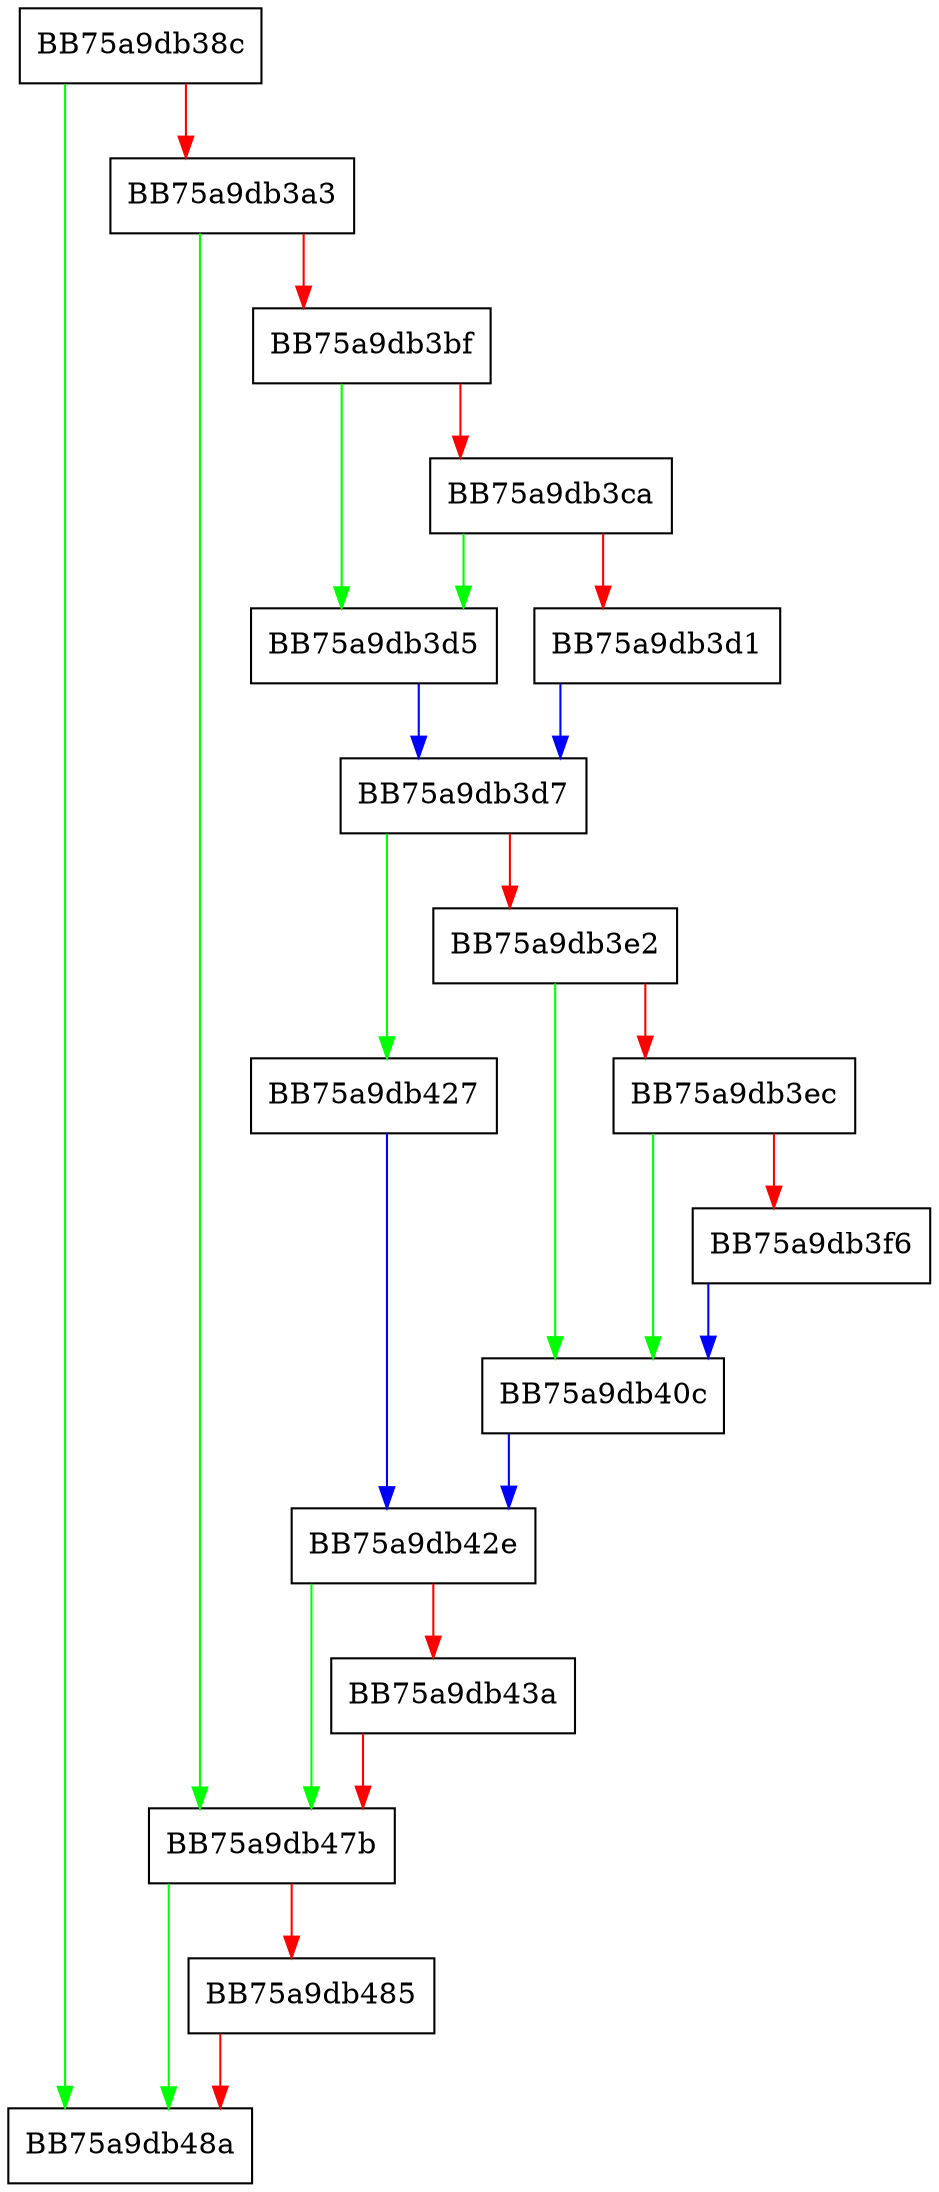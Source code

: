digraph update_lbr_flow {
  node [shape="box"];
  graph [splines=ortho];
  BB75a9db38c -> BB75a9db48a [color="green"];
  BB75a9db38c -> BB75a9db3a3 [color="red"];
  BB75a9db3a3 -> BB75a9db47b [color="green"];
  BB75a9db3a3 -> BB75a9db3bf [color="red"];
  BB75a9db3bf -> BB75a9db3d5 [color="green"];
  BB75a9db3bf -> BB75a9db3ca [color="red"];
  BB75a9db3ca -> BB75a9db3d5 [color="green"];
  BB75a9db3ca -> BB75a9db3d1 [color="red"];
  BB75a9db3d1 -> BB75a9db3d7 [color="blue"];
  BB75a9db3d5 -> BB75a9db3d7 [color="blue"];
  BB75a9db3d7 -> BB75a9db427 [color="green"];
  BB75a9db3d7 -> BB75a9db3e2 [color="red"];
  BB75a9db3e2 -> BB75a9db40c [color="green"];
  BB75a9db3e2 -> BB75a9db3ec [color="red"];
  BB75a9db3ec -> BB75a9db40c [color="green"];
  BB75a9db3ec -> BB75a9db3f6 [color="red"];
  BB75a9db3f6 -> BB75a9db40c [color="blue"];
  BB75a9db40c -> BB75a9db42e [color="blue"];
  BB75a9db427 -> BB75a9db42e [color="blue"];
  BB75a9db42e -> BB75a9db47b [color="green"];
  BB75a9db42e -> BB75a9db43a [color="red"];
  BB75a9db43a -> BB75a9db47b [color="red"];
  BB75a9db47b -> BB75a9db48a [color="green"];
  BB75a9db47b -> BB75a9db485 [color="red"];
  BB75a9db485 -> BB75a9db48a [color="red"];
}